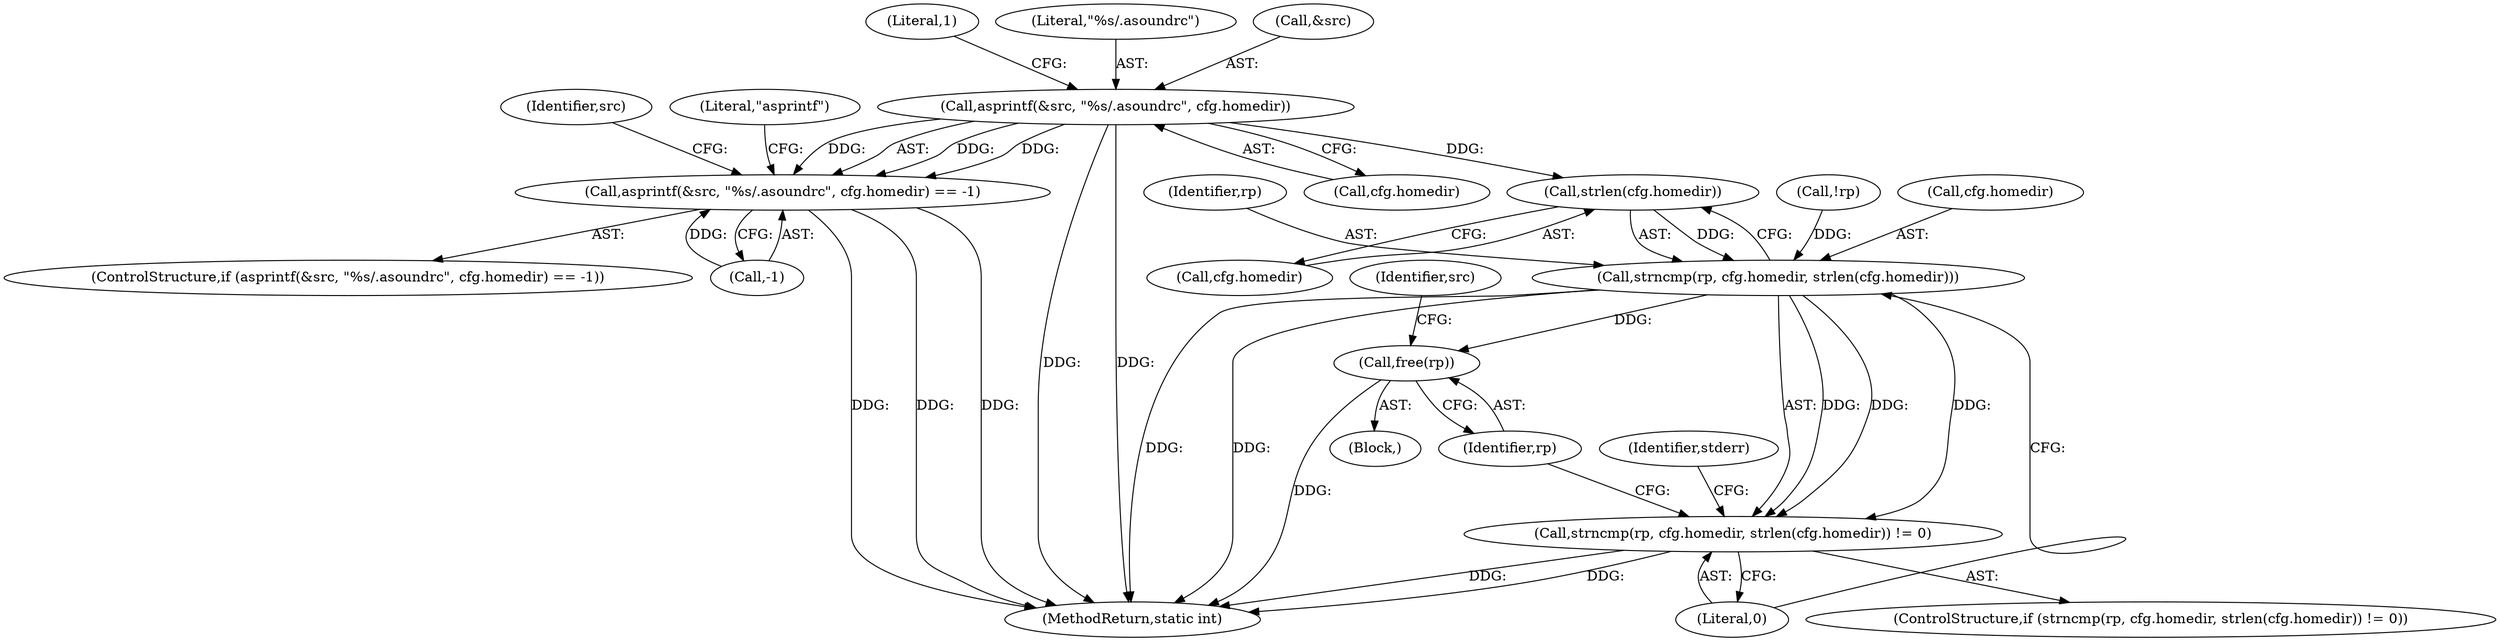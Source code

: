 digraph "0_firejail_38d418505e9ee2d326557e5639e8da49c298858f_0@API" {
"1000133" [label="(Call,asprintf(&src, \"%s/.asoundrc\", cfg.homedir))"];
"1000132" [label="(Call,asprintf(&src, \"%s/.asoundrc\", cfg.homedir) == -1)"];
"1000180" [label="(Call,strlen(cfg.homedir))"];
"1000175" [label="(Call,strncmp(rp, cfg.homedir, strlen(cfg.homedir)))"];
"1000174" [label="(Call,strncmp(rp, cfg.homedir, strlen(cfg.homedir)) != 0)"];
"1000191" [label="(Call,free(rp))"];
"1000156" [label="(Block,)"];
"1000177" [label="(Call,cfg.homedir)"];
"1000176" [label="(Identifier,rp)"];
"1000148" [label="(Identifier,src)"];
"1000192" [label="(Identifier,rp)"];
"1000141" [label="(Literal,1)"];
"1000191" [label="(Call,free(rp))"];
"1000140" [label="(Call,-1)"];
"1000137" [label="(Call,cfg.homedir)"];
"1000187" [label="(Identifier,stderr)"];
"1000173" [label="(ControlStructure,if (strncmp(rp, cfg.homedir, strlen(cfg.homedir)) != 0))"];
"1000131" [label="(ControlStructure,if (asprintf(&src, \"%s/.asoundrc\", cfg.homedir) == -1))"];
"1000164" [label="(Call,!rp)"];
"1000194" [label="(Identifier,src)"];
"1000206" [label="(MethodReturn,static int)"];
"1000180" [label="(Call,strlen(cfg.homedir))"];
"1000181" [label="(Call,cfg.homedir)"];
"1000174" [label="(Call,strncmp(rp, cfg.homedir, strlen(cfg.homedir)) != 0)"];
"1000175" [label="(Call,strncmp(rp, cfg.homedir, strlen(cfg.homedir)))"];
"1000136" [label="(Literal,\"%s/.asoundrc\")"];
"1000133" [label="(Call,asprintf(&src, \"%s/.asoundrc\", cfg.homedir))"];
"1000184" [label="(Literal,0)"];
"1000132" [label="(Call,asprintf(&src, \"%s/.asoundrc\", cfg.homedir) == -1)"];
"1000134" [label="(Call,&src)"];
"1000143" [label="(Literal,\"asprintf\")"];
"1000133" -> "1000132"  [label="AST: "];
"1000133" -> "1000137"  [label="CFG: "];
"1000134" -> "1000133"  [label="AST: "];
"1000136" -> "1000133"  [label="AST: "];
"1000137" -> "1000133"  [label="AST: "];
"1000141" -> "1000133"  [label="CFG: "];
"1000133" -> "1000206"  [label="DDG: "];
"1000133" -> "1000206"  [label="DDG: "];
"1000133" -> "1000132"  [label="DDG: "];
"1000133" -> "1000132"  [label="DDG: "];
"1000133" -> "1000132"  [label="DDG: "];
"1000133" -> "1000180"  [label="DDG: "];
"1000132" -> "1000131"  [label="AST: "];
"1000132" -> "1000140"  [label="CFG: "];
"1000140" -> "1000132"  [label="AST: "];
"1000143" -> "1000132"  [label="CFG: "];
"1000148" -> "1000132"  [label="CFG: "];
"1000132" -> "1000206"  [label="DDG: "];
"1000132" -> "1000206"  [label="DDG: "];
"1000132" -> "1000206"  [label="DDG: "];
"1000140" -> "1000132"  [label="DDG: "];
"1000180" -> "1000175"  [label="AST: "];
"1000180" -> "1000181"  [label="CFG: "];
"1000181" -> "1000180"  [label="AST: "];
"1000175" -> "1000180"  [label="CFG: "];
"1000180" -> "1000175"  [label="DDG: "];
"1000175" -> "1000174"  [label="AST: "];
"1000176" -> "1000175"  [label="AST: "];
"1000177" -> "1000175"  [label="AST: "];
"1000184" -> "1000175"  [label="CFG: "];
"1000175" -> "1000206"  [label="DDG: "];
"1000175" -> "1000206"  [label="DDG: "];
"1000175" -> "1000174"  [label="DDG: "];
"1000175" -> "1000174"  [label="DDG: "];
"1000175" -> "1000174"  [label="DDG: "];
"1000164" -> "1000175"  [label="DDG: "];
"1000175" -> "1000191"  [label="DDG: "];
"1000174" -> "1000173"  [label="AST: "];
"1000174" -> "1000184"  [label="CFG: "];
"1000184" -> "1000174"  [label="AST: "];
"1000187" -> "1000174"  [label="CFG: "];
"1000192" -> "1000174"  [label="CFG: "];
"1000174" -> "1000206"  [label="DDG: "];
"1000174" -> "1000206"  [label="DDG: "];
"1000191" -> "1000156"  [label="AST: "];
"1000191" -> "1000192"  [label="CFG: "];
"1000192" -> "1000191"  [label="AST: "];
"1000194" -> "1000191"  [label="CFG: "];
"1000191" -> "1000206"  [label="DDG: "];
}
